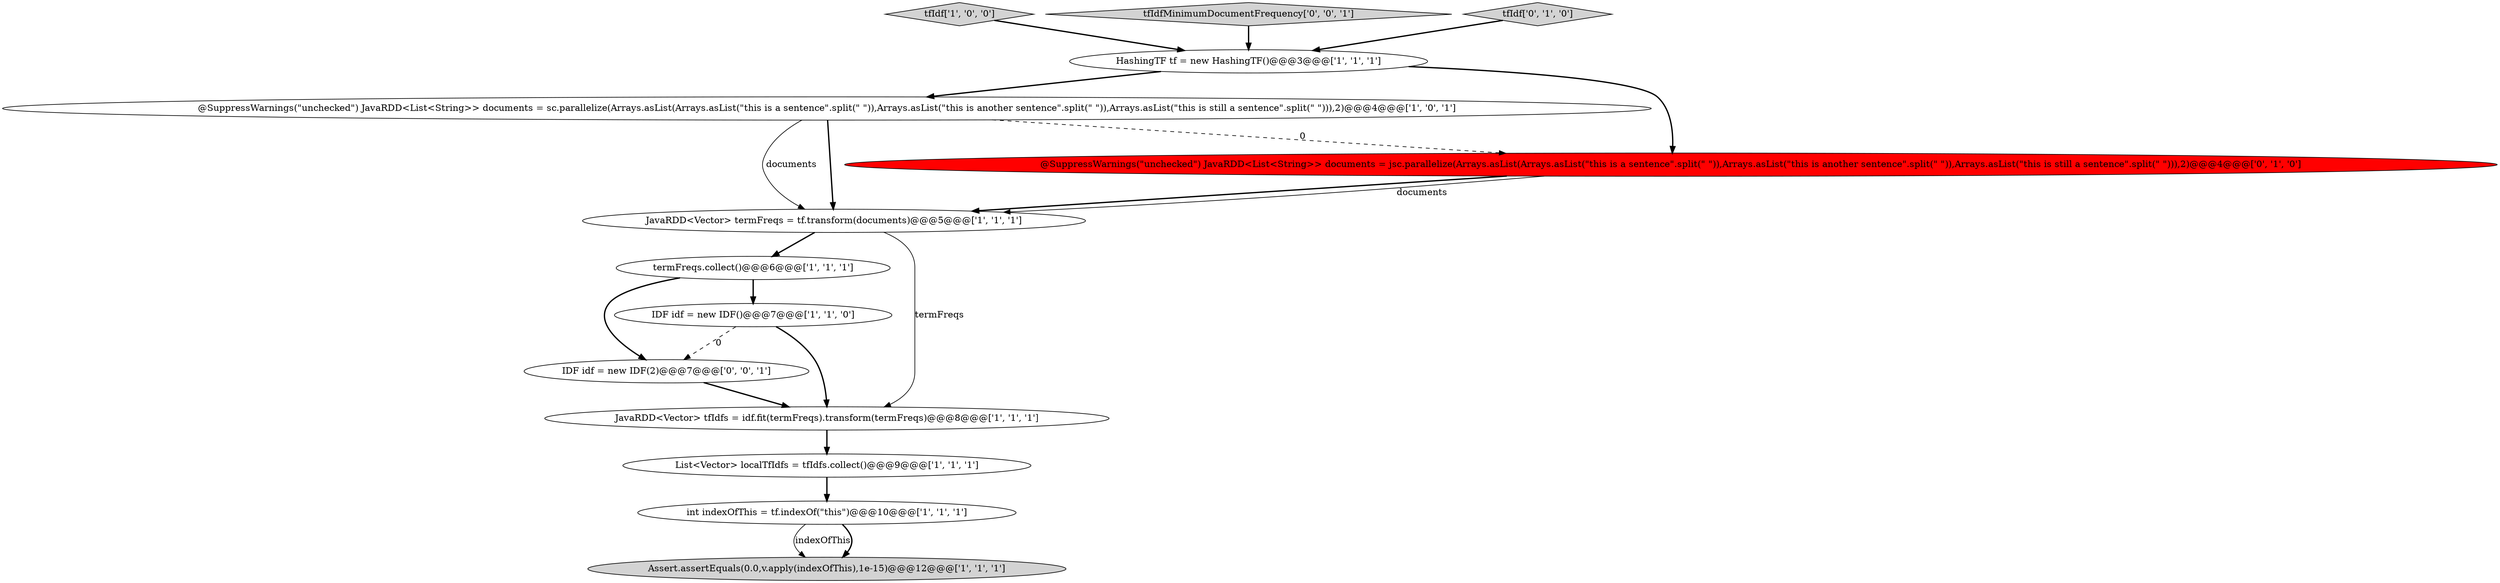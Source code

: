 digraph {
1 [style = filled, label = "@SuppressWarnings(\"unchecked\") JavaRDD<List<String>> documents = sc.parallelize(Arrays.asList(Arrays.asList(\"this is a sentence\".split(\" \")),Arrays.asList(\"this is another sentence\".split(\" \")),Arrays.asList(\"this is still a sentence\".split(\" \"))),2)@@@4@@@['1', '0', '1']", fillcolor = white, shape = ellipse image = "AAA0AAABBB1BBB"];
0 [style = filled, label = "Assert.assertEquals(0.0,v.apply(indexOfThis),1e-15)@@@12@@@['1', '1', '1']", fillcolor = lightgray, shape = ellipse image = "AAA0AAABBB1BBB"];
9 [style = filled, label = "tfIdf['1', '0', '0']", fillcolor = lightgray, shape = diamond image = "AAA0AAABBB1BBB"];
10 [style = filled, label = "@SuppressWarnings(\"unchecked\") JavaRDD<List<String>> documents = jsc.parallelize(Arrays.asList(Arrays.asList(\"this is a sentence\".split(\" \")),Arrays.asList(\"this is another sentence\".split(\" \")),Arrays.asList(\"this is still a sentence\".split(\" \"))),2)@@@4@@@['0', '1', '0']", fillcolor = red, shape = ellipse image = "AAA1AAABBB2BBB"];
7 [style = filled, label = "HashingTF tf = new HashingTF()@@@3@@@['1', '1', '1']", fillcolor = white, shape = ellipse image = "AAA0AAABBB1BBB"];
12 [style = filled, label = "tfIdfMinimumDocumentFrequency['0', '0', '1']", fillcolor = lightgray, shape = diamond image = "AAA0AAABBB3BBB"];
4 [style = filled, label = "termFreqs.collect()@@@6@@@['1', '1', '1']", fillcolor = white, shape = ellipse image = "AAA0AAABBB1BBB"];
6 [style = filled, label = "IDF idf = new IDF()@@@7@@@['1', '1', '0']", fillcolor = white, shape = ellipse image = "AAA0AAABBB1BBB"];
8 [style = filled, label = "List<Vector> localTfIdfs = tfIdfs.collect()@@@9@@@['1', '1', '1']", fillcolor = white, shape = ellipse image = "AAA0AAABBB1BBB"];
2 [style = filled, label = "int indexOfThis = tf.indexOf(\"this\")@@@10@@@['1', '1', '1']", fillcolor = white, shape = ellipse image = "AAA0AAABBB1BBB"];
11 [style = filled, label = "tfIdf['0', '1', '0']", fillcolor = lightgray, shape = diamond image = "AAA0AAABBB2BBB"];
5 [style = filled, label = "JavaRDD<Vector> tfIdfs = idf.fit(termFreqs).transform(termFreqs)@@@8@@@['1', '1', '1']", fillcolor = white, shape = ellipse image = "AAA0AAABBB1BBB"];
3 [style = filled, label = "JavaRDD<Vector> termFreqs = tf.transform(documents)@@@5@@@['1', '1', '1']", fillcolor = white, shape = ellipse image = "AAA0AAABBB1BBB"];
13 [style = filled, label = "IDF idf = new IDF(2)@@@7@@@['0', '0', '1']", fillcolor = white, shape = ellipse image = "AAA0AAABBB3BBB"];
5->8 [style = bold, label=""];
7->1 [style = bold, label=""];
4->6 [style = bold, label=""];
7->10 [style = bold, label=""];
1->3 [style = solid, label="documents"];
4->13 [style = bold, label=""];
1->3 [style = bold, label=""];
10->3 [style = bold, label=""];
1->10 [style = dashed, label="0"];
9->7 [style = bold, label=""];
3->4 [style = bold, label=""];
12->7 [style = bold, label=""];
2->0 [style = solid, label="indexOfThis"];
6->5 [style = bold, label=""];
2->0 [style = bold, label=""];
6->13 [style = dashed, label="0"];
8->2 [style = bold, label=""];
3->5 [style = solid, label="termFreqs"];
13->5 [style = bold, label=""];
10->3 [style = solid, label="documents"];
11->7 [style = bold, label=""];
}
